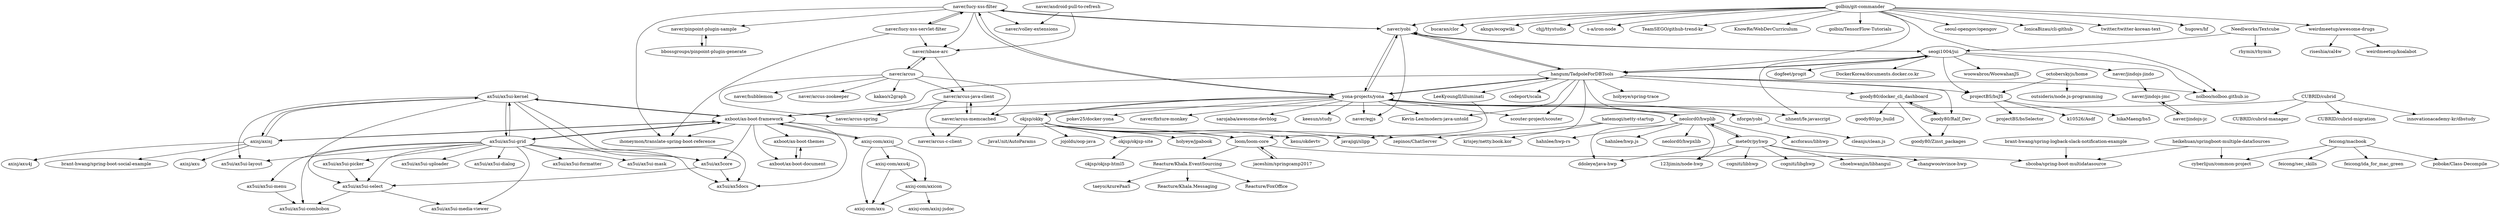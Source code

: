 digraph G {
"ax5ui/ax5ui-kernel" -> "axboot/ax-boot-framework"
"ax5ui/ax5ui-kernel" -> "ax5ui/ax5docs"
"ax5ui/ax5ui-kernel" -> "ax5ui/ax5core"
"ax5ui/ax5ui-kernel" -> "ax5ui/ax5ui-grid"
"ax5ui/ax5ui-kernel" -> "axisj/axisj"
"ax5ui/ax5ui-kernel" -> "ax5ui/ax5ui-select"
"ax5ui/ax5ui-kernel" -> "ax5ui/ax5ui-layout"
"seogi1004/jui" -> "nolboo/nolboo.github.io" ["e"=1]
"seogi1004/jui" -> "projectBS/bsJS"
"seogi1004/jui" -> "naver/yobi"
"seogi1004/jui" -> "dogfeet/progit"
"seogi1004/jui" -> "DockerKorea/documents.docker.co.kr"
"seogi1004/jui" -> "hangum/TadpoleForDBTools"
"seogi1004/jui" -> "nhnent/fe.javascript" ["e"=1]
"seogi1004/jui" -> "woowabros/WoowahanJS" ["e"=1]
"seogi1004/jui" -> "naver/jindojs-jindo"
"ax5ui/ax5ui-grid" -> "ax5ui/ax5core"
"ax5ui/ax5ui-grid" -> "ax5ui/ax5ui-uploader"
"ax5ui/ax5ui-grid" -> "ax5ui/ax5docs"
"ax5ui/ax5ui-grid" -> "ax5ui/ax5ui-kernel"
"ax5ui/ax5ui-grid" -> "ax5ui/ax5ui-dialog"
"ax5ui/ax5ui-grid" -> "ax5ui/ax5ui-combobox"
"ax5ui/ax5ui-grid" -> "ax5ui/ax5ui-select"
"ax5ui/ax5ui-grid" -> "ax5ui/ax5ui-menu"
"ax5ui/ax5ui-grid" -> "ax5ui/ax5ui-formatter"
"ax5ui/ax5ui-grid" -> "ax5ui/ax5ui-picker"
"ax5ui/ax5ui-grid" -> "ax5ui/ax5ui-mask"
"ax5ui/ax5ui-grid" -> "ax5ui/ax5ui-layout"
"ax5ui/ax5ui-grid" -> "axboot/ax-boot-framework"
"ax5ui/ax5ui-grid" -> "ax5ui/ax5ui-media-viewer"
"golbin/git-commander" -> "weirdmeetup/awesome-drugs"
"golbin/git-commander" -> "seoul-opengov/opengov" ["e"=1]
"golbin/git-commander" -> "naver/yobi"
"golbin/git-commander" -> "hangum/TadpoleForDBTools"
"golbin/git-commander" -> "IonicaBizau/cli-github" ["e"=1]
"golbin/git-commander" -> "twitter/twitter-korean-text" ["e"=1]
"golbin/git-commander" -> "hugows/hf"
"golbin/git-commander" -> "nolboo/nolboo.github.io" ["e"=1]
"golbin/git-commander" -> "bucaran/clor" ["e"=1]
"golbin/git-commander" -> "akngs/ecogwiki"
"golbin/git-commander" -> "chjj/ttystudio" ["e"=1]
"golbin/git-commander" -> "s-a/iron-node" ["e"=1]
"golbin/git-commander" -> "TeamSEGO/github-trend-kr"
"golbin/git-commander" -> "KnowRe/WebDevCurriculum" ["e"=1]
"golbin/git-commander" -> "golbin/TensorFlow-Tutorials" ["e"=1]
"neolord0/hwplib" -> "ddoleye/java-hwp"
"neolord0/hwplib" -> "hahnlee/hwp.js" ["e"=1]
"neolord0/hwplib" -> "neolord0/hwpxlib"
"neolord0/hwplib" -> "mete0r/pyhwp"
"neolord0/hwplib" -> "yona-projects/yona"
"neolord0/hwplib" -> "123jimin/node-hwp"
"neolord0/hwplib" -> "accforaus/libhwp"
"neolord0/hwplib" -> "hahnlee/hwp-rs" ["e"=1]
"hangum/TadpoleForDBTools" -> "scouter-project/scouter" ["e"=1]
"hangum/TadpoleForDBTools" -> "holyeye/spring-trace"
"hangum/TadpoleForDBTools" -> "seogi1004/jui"
"hangum/TadpoleForDBTools" -> "axboot/ax-boot-framework"
"hangum/TadpoleForDBTools" -> "javajigi/slipp"
"hangum/TadpoleForDBTools" -> "codeport/scala" ["e"=1]
"hangum/TadpoleForDBTools" -> "yona-projects/yona"
"hangum/TadpoleForDBTools" -> "goody80/docker_cli_dashboard"
"hangum/TadpoleForDBTools" -> "naver/yobi"
"hangum/TadpoleForDBTools" -> "nolboo/nolboo.github.io" ["e"=1]
"hangum/TadpoleForDBTools" -> "goody80/Ralf_Dev"
"hangum/TadpoleForDBTools" -> "projectBS/bsJS"
"hangum/TadpoleForDBTools" -> "Kevin-Lee/modern-java-untold" ["e"=1]
"hangum/TadpoleForDBTools" -> "nforge/yobi"
"hangum/TadpoleForDBTools" -> "LeeKyoungIl/illuminati"
"naver/arcus" -> "naver/arcus-java-client"
"naver/arcus" -> "naver/arcus-memcached"
"naver/arcus" -> "naver/nbase-arc"
"naver/arcus" -> "naver/arcus-spring"
"naver/arcus" -> "naver/hubblemon"
"naver/arcus" -> "naver/arcus-zookeeper"
"naver/arcus" -> "kakao/s2graph" ["e"=1]
"heikehuan/springboot-multiple-dataSources" -> "cyberlijun/common-project"
"heikehuan/springboot-multiple-dataSources" -> "sbcoba/spring-boot-multidatasource"
"nforge/yobi" -> "cleanjs/clean.js"
"naver/arcus-java-client" -> "naver/arcus-memcached"
"naver/arcus-java-client" -> "naver/arcus-spring"
"naver/arcus-java-client" -> "naver/arcus-c-client"
"naver/nbase-arc" -> "naver/arcus"
"naver/nbase-arc" -> "naver/arcus-java-client"
"Needlworks/Textcube" -> "seogi1004/jui"
"Needlworks/Textcube" -> "rhymix/rhymix" ["e"=1]
"naver/arcus-memcached" -> "naver/arcus-java-client"
"naver/arcus-memcached" -> "naver/arcus-c-client"
"naver/lucy-xss-filter" -> "naver/lucy-xss-servlet-filter"
"naver/lucy-xss-filter" -> "naver/nbase-arc"
"naver/lucy-xss-filter" -> "naver/yobi"
"naver/lucy-xss-filter" -> "ihoneymon/translate-spring-boot-reference" ["e"=1]
"naver/lucy-xss-filter" -> "naver/pinpoint-plugin-sample"
"naver/lucy-xss-filter" -> "yona-projects/yona"
"naver/lucy-xss-filter" -> "naver/volley-extensions"
"naver/jindojs-jc" -> "naver/jindojs-jmc"
"bbossgroups/pinpoint-plugin-generate" -> "naver/pinpoint-plugin-sample"
"hatemogi/netty-startup" -> "krisjey/netty.book.kor"
"hatemogi/netty-startup" -> "zepinos/ChatServer"
"okjsp/okky" -> "yona-projects/yona"
"okjsp/okky" -> "JavaUnit/AutoParams" ["e"=1]
"okjsp/okky" -> "jojoldu/oop-java" ["e"=1]
"okjsp/okky" -> "zepinos/ChatServer"
"okjsp/okky" -> "okjsp/okjsp-site"
"okjsp/okky" -> "holyeye/jpabook" ["e"=1]
"okjsp/okky" -> "kenu/okdevtv"
"okjsp/okky" -> "loom/loom-core"
"okjsp/okky" -> "javajigi/slipp"
"feicong/macbook" -> "feicong/sec_skills" ["e"=1]
"feicong/macbook" -> "cyberlijun/common-project"
"feicong/macbook" -> "feicong/ida_for_mac_green"
"feicong/macbook" -> "poboke/Class-Decompile" ["e"=1]
"axisj-com/axicon" -> "axisj-com/axu"
"axisj-com/axicon" -> "axisj-com/axisj-jsdoc"
"yona-projects/yona" -> "naver/yobi"
"yona-projects/yona" -> "pokev25/docker-yona"
"yona-projects/yona" -> "okjsp/okky"
"yona-projects/yona" -> "Kevin-Lee/modern-java-untold" ["e"=1]
"yona-projects/yona" -> "nhnent/fe.javascript" ["e"=1]
"yona-projects/yona" -> "hangum/TadpoleForDBTools"
"yona-projects/yona" -> "scouter-project/scouter" ["e"=1]
"yona-projects/yona" -> "axboot/ax-boot-framework"
"yona-projects/yona" -> "neolord0/hwplib"
"yona-projects/yona" -> "naver/lucy-xss-filter"
"yona-projects/yona" -> "nforge/yobi"
"yona-projects/yona" -> "naver/fixture-monkey" ["e"=1]
"yona-projects/yona" -> "naver/egjs" ["e"=1]
"yona-projects/yona" -> "sarojaba/awesome-devblog" ["e"=1]
"yona-projects/yona" -> "keesun/study" ["e"=1]
"LeeKyoungIl/illuminati" -> "loom/loom-core"
"naver/yobi" -> "yona-projects/yona"
"naver/yobi" -> "seogi1004/jui"
"naver/yobi" -> "naver/lucy-xss-filter"
"naver/yobi" -> "hangum/TadpoleForDBTools"
"naver/yobi" -> "naver/egjs" ["e"=1]
"naver/lucy-xss-servlet-filter" -> "naver/lucy-xss-filter"
"naver/lucy-xss-servlet-filter" -> "naver/nbase-arc"
"naver/lucy-xss-servlet-filter" -> "ihoneymon/translate-spring-boot-reference" ["e"=1]
"naver/android-pull-to-refresh" -> "naver/volley-extensions"
"naver/android-pull-to-refresh" -> "naver/nbase-arc"
"CUBRID/cubrid" -> "CUBRID/cubrid-manager"
"CUBRID/cubrid" -> "CUBRID/cubrid-migration"
"CUBRID/cubrid" -> "naver/arcus-memcached"
"CUBRID/cubrid" -> "innovationacademy-kr/dbstudy" ["e"=1]
"axisj-com/axisj" -> "axisj-com/axu4j"
"axisj-com/axisj" -> "axisj-com/axu"
"axisj-com/axisj" -> "axisj-com/axicon"
"axisj-com/axisj" -> "axboot/ax-boot-framework"
"naver/jindojs-jindo" -> "naver/jindojs-jmc"
"weirdmeetup/awesome-drugs" -> "riseshia/cal4w"
"weirdmeetup/awesome-drugs" -> "weirdmeetup/koalabot"
"brant-hwang/spring-logback-slack-notification-example" -> "sbcoba/spring-boot-multidatasource"
"goody80/docker_cli_dashboard" -> "goody80/Ralf_Dev"
"goody80/docker_cli_dashboard" -> "goody80/Zinst_packages"
"goody80/docker_cli_dashboard" -> "goody80/go_build"
"axisj/axisj" -> "ax5ui/ax5ui-kernel"
"axisj/axisj" -> "axisj/axu4j"
"axisj/axisj" -> "brant-hwang/spring-boot-social-example" ["e"=1]
"axisj/axisj" -> "axboot/ax-boot-framework"
"axisj/axisj" -> "axisj/axu"
"ax5ui/ax5core" -> "ax5ui/ax5docs"
"ax5ui/ax5core" -> "ax5ui/ax5ui-select"
"ax5ui/ax5ui-menu" -> "ax5ui/ax5ui-combobox"
"ax5ui/ax5ui-picker" -> "ax5ui/ax5ui-select"
"ax5ui/ax5ui-select" -> "ax5ui/ax5ui-combobox"
"ax5ui/ax5ui-select" -> "ax5ui/ax5ui-media-viewer"
"goody80/Ralf_Dev" -> "goody80/docker_cli_dashboard"
"goody80/Ralf_Dev" -> "goody80/Zinst_packages"
"Reacture/Khala.EventSourcing" -> "Reacture/Khala.Messaging"
"Reacture/Khala.EventSourcing" -> "Reacture/FoxOffice"
"Reacture/Khala.EventSourcing" -> "taeyo/AzurePaaS"
"jaceshim/springcamp2017" -> "loom/loom-core"
"mete0r/pyhwp" -> "cogniti/libhwp"
"mete0r/pyhwp" -> "ddoleye/java-hwp"
"mete0r/pyhwp" -> "123jimin/node-hwp"
"mete0r/pyhwp" -> "cogniti/libghwp"
"mete0r/pyhwp" -> "choehwanjin/libhangul"
"mete0r/pyhwp" -> "neolord0/hwplib"
"mete0r/pyhwp" -> "changwoo/evince-hwp"
"projectBS/bsJS" -> "projectBS/bsSelector"
"projectBS/bsJS" -> "k10526/Asdf"
"projectBS/bsJS" -> "hikaMaeng/bs5"
"naver/pinpoint-plugin-sample" -> "bbossgroups/pinpoint-plugin-generate"
"axboot/ax-boot-framework" -> "ax5ui/ax5ui-kernel"
"axboot/ax-boot-framework" -> "ax5ui/ax5ui-grid"
"axboot/ax-boot-framework" -> "ax5ui/ax5core"
"axboot/ax-boot-framework" -> "ax5ui/ax5docs"
"axboot/ax-boot-framework" -> "axisj/axisj"
"axboot/ax-boot-framework" -> "loom/loom-core"
"axboot/ax-boot-framework" -> "axboot/ax-boot-document"
"axboot/ax-boot-framework" -> "axisj-com/axisj"
"axboot/ax-boot-framework" -> "axboot/ax-boot-themes"
"axboot/ax-boot-framework" -> "ihoneymon/translate-spring-boot-reference" ["e"=1]
"axisj-com/axu4j" -> "axisj-com/axu"
"axisj-com/axu4j" -> "axisj-com/axicon"
"okjsp/okjsp-site" -> "okjsp/okjsp-html5"
"octoberskyjs/home" -> "projectBS/bsJS"
"octoberskyjs/home" -> "outsideris/node.js-programming"
"loom/loom-core" -> "Reacture/Khala.EventSourcing"
"loom/loom-core" -> "sbcoba/spring-boot-multidatasource"
"loom/loom-core" -> "jaceshim/springcamp2017"
"naver/jindojs-jmc" -> "naver/jindojs-jc"
"axboot/ax-boot-document" -> "axboot/ax-boot-themes"
"axboot/ax-boot-themes" -> "axboot/ax-boot-document"
"ax5ui/ax5ui-kernel" ["l"="43.969,-16.19"]
"axboot/ax-boot-framework" ["l"="43.936,-16.196"]
"ax5ui/ax5docs" ["l"="43.952,-16.178"]
"ax5ui/ax5core" ["l"="43.964,-16.172"]
"ax5ui/ax5ui-grid" ["l"="43.981,-16.168"]
"axisj/axisj" ["l"="43.964,-16.21"]
"ax5ui/ax5ui-select" ["l"="43.99,-16.178"]
"ax5ui/ax5ui-layout" ["l"="43.992,-16.191"]
"seogi1004/jui" ["l"="43.817,-16.282"]
"nolboo/nolboo.github.io" ["l"="45.003,-16.633"]
"projectBS/bsJS" ["l"="43.847,-16.307"]
"naver/yobi" ["l"="43.802,-16.24"]
"dogfeet/progit" ["l"="43.817,-16.31"]
"DockerKorea/documents.docker.co.kr" ["l"="43.787,-16.296"]
"hangum/TadpoleForDBTools" ["l"="43.853,-16.237"]
"nhnent/fe.javascript" ["l"="44.969,-16.602"]
"woowabros/WoowahanJS" ["l"="44.882,-16.572"]
"naver/jindojs-jindo" ["l"="43.812,-16.332"]
"ax5ui/ax5ui-uploader" ["l"="44.01,-16.146"]
"ax5ui/ax5ui-dialog" ["l"="43.992,-16.136"]
"ax5ui/ax5ui-combobox" ["l"="44.005,-16.17"]
"ax5ui/ax5ui-menu" ["l"="44.016,-16.163"]
"ax5ui/ax5ui-formatter" ["l"="43.993,-16.149"]
"ax5ui/ax5ui-picker" ["l"="44.006,-16.182"]
"ax5ui/ax5ui-mask" ["l"="43.977,-16.145"]
"ax5ui/ax5ui-media-viewer" ["l"="44,-16.161"]
"golbin/git-commander" ["l"="43.818,-16.159"]
"weirdmeetup/awesome-drugs" ["l"="43.83,-16.106"]
"seoul-opengov/opengov" ["l"="44.626,-14.892"]
"IonicaBizau/cli-github" ["l"="-38.75,-15.237"]
"twitter/twitter-korean-text" ["l"="44.538,-14.921"]
"hugows/hf" ["l"="43.794,-16.105"]
"bucaran/clor" ["l"="-9.086,-17.591"]
"akngs/ecogwiki" ["l"="43.841,-16.133"]
"chjj/ttystudio" ["l"="-12.127,-20.315"]
"s-a/iron-node" ["l"="27.904,-18.798"]
"TeamSEGO/github-trend-kr" ["l"="43.787,-16.136"]
"KnowRe/WebDevCurriculum" ["l"="44.9,-16.459"]
"golbin/TensorFlow-Tutorials" ["l"="44.629,-14.923"]
"neolord0/hwplib" ["l"="43.759,-16.197"]
"ddoleye/java-hwp" ["l"="43.726,-16.194"]
"hahnlee/hwp.js" ["l"="45.104,-16.775"]
"neolord0/hwpxlib" ["l"="43.759,-16.168"]
"mete0r/pyhwp" ["l"="43.713,-16.172"]
"yona-projects/yona" ["l"="43.825,-16.24"]
"123jimin/node-hwp" ["l"="43.738,-16.173"]
"accforaus/libhwp" ["l"="43.739,-16.212"]
"hahnlee/hwp-rs" ["l"="33.906,-28.413"]
"scouter-project/scouter" ["l"="9.303,21.236"]
"holyeye/spring-trace" ["l"="43.886,-16.226"]
"javajigi/slipp" ["l"="43.881,-16.258"]
"codeport/scala" ["l"="44.586,-14.865"]
"goody80/docker_cli_dashboard" ["l"="43.87,-16.199"]
"goody80/Ralf_Dev" ["l"="43.851,-16.203"]
"Kevin-Lee/modern-java-untold" ["l"="44.702,-16.592"]
"nforge/yobi" ["l"="43.846,-16.264"]
"LeeKyoungIl/illuminati" ["l"="43.916,-16.249"]
"naver/arcus" ["l"="43.639,-16.303"]
"naver/arcus-java-client" ["l"="43.641,-16.325"]
"naver/arcus-memcached" ["l"="43.619,-16.335"]
"naver/nbase-arc" ["l"="43.679,-16.291"]
"naver/arcus-spring" ["l"="43.623,-16.317"]
"naver/hubblemon" ["l"="43.608,-16.286"]
"naver/arcus-zookeeper" ["l"="43.616,-16.301"]
"kakao/s2graph" ["l"="29.585,29.962"]
"heikehuan/springboot-multiple-dataSources" ["l"="44.077,-16.29"]
"cyberlijun/common-project" ["l"="44.115,-16.3"]
"sbcoba/spring-boot-multidatasource" ["l"="44.027,-16.273"]
"cleanjs/clean.js" ["l"="43.858,-16.286"]
"naver/arcus-c-client" ["l"="43.635,-16.344"]
"Needlworks/Textcube" ["l"="43.784,-16.326"]
"rhymix/rhymix" ["l"="45.641,-16.625"]
"naver/lucy-xss-filter" ["l"="43.756,-16.262"]
"naver/lucy-xss-servlet-filter" ["l"="43.722,-16.277"]
"ihoneymon/translate-spring-boot-reference" ["l"="44.57,-16.556"]
"naver/pinpoint-plugin-sample" ["l"="43.739,-16.301"]
"naver/volley-extensions" ["l"="43.707,-16.253"]
"naver/jindojs-jc" ["l"="43.8,-16.378"]
"naver/jindojs-jmc" ["l"="43.804,-16.362"]
"bbossgroups/pinpoint-plugin-generate" ["l"="43.728,-16.322"]
"hatemogi/netty-startup" ["l"="43.949,-16.37"]
"krisjey/netty.book.kor" ["l"="43.962,-16.396"]
"zepinos/ChatServer" ["l"="43.928,-16.331"]
"okjsp/okky" ["l"="43.893,-16.28"]
"JavaUnit/AutoParams" ["l"="44.648,-16.624"]
"jojoldu/oop-java" ["l"="44.734,-16.501"]
"okjsp/okjsp-site" ["l"="43.902,-16.316"]
"holyeye/jpabook" ["l"="44.694,-16.622"]
"kenu/okdevtv" ["l"="43.921,-16.294"]
"loom/loom-core" ["l"="43.958,-16.26"]
"feicong/macbook" ["l"="44.15,-16.31"]
"feicong/sec_skills" ["l"="-19.308,-30.73"]
"feicong/ida_for_mac_green" ["l"="44.182,-16.319"]
"poboke/Class-Decompile" ["l"="-49.297,-0.173"]
"axisj-com/axicon" ["l"="43.928,-16.122"]
"axisj-com/axu" ["l"="43.938,-16.116"]
"axisj-com/axisj-jsdoc" ["l"="43.925,-16.1"]
"pokev25/docker-yona" ["l"="43.802,-16.259"]
"naver/fixture-monkey" ["l"="44.615,-16.609"]
"naver/egjs" ["l"="12.739,-34.065"]
"sarojaba/awesome-devblog" ["l"="44.918,-16.683"]
"keesun/study" ["l"="44.735,-16.628"]
"naver/android-pull-to-refresh" ["l"="43.671,-16.26"]
"CUBRID/cubrid" ["l"="43.584,-16.359"]
"CUBRID/cubrid-manager" ["l"="43.569,-16.378"]
"CUBRID/cubrid-migration" ["l"="43.561,-16.359"]
"innovationacademy-kr/dbstudy" ["l"="43.717,-17.056"]
"axisj-com/axisj" ["l"="43.934,-16.15"]
"axisj-com/axu4j" ["l"="43.949,-16.125"]
"riseshia/cal4w" ["l"="43.826,-16.08"]
"weirdmeetup/koalabot" ["l"="43.845,-16.084"]
"brant-hwang/spring-logback-slack-notification-example" ["l"="44.049,-16.268"]
"goody80/Zinst_packages" ["l"="43.858,-16.183"]
"goody80/go_build" ["l"="43.881,-16.178"]
"axisj/axu4j" ["l"="43.981,-16.227"]
"brant-hwang/spring-boot-social-example" ["l"="44.502,-16.525"]
"axisj/axu" ["l"="43.986,-16.214"]
"Reacture/Khala.EventSourcing" ["l"="43.988,-16.294"]
"Reacture/Khala.Messaging" ["l"="44.008,-16.294"]
"Reacture/FoxOffice" ["l"="43.997,-16.321"]
"taeyo/AzurePaaS" ["l"="44.005,-16.307"]
"jaceshim/springcamp2017" ["l"="43.981,-16.266"]
"cogniti/libhwp" ["l"="43.708,-16.141"]
"cogniti/libghwp" ["l"="43.693,-16.151"]
"choehwanjin/libhangul" ["l"="43.673,-16.16"]
"changwoo/evince-hwp" ["l"="43.689,-16.178"]
"projectBS/bsSelector" ["l"="43.866,-16.323"]
"k10526/Asdf" ["l"="43.851,-16.331"]
"hikaMaeng/bs5" ["l"="43.839,-16.325"]
"axboot/ax-boot-document" ["l"="43.916,-16.187"]
"axboot/ax-boot-themes" ["l"="43.925,-16.177"]
"okjsp/okjsp-html5" ["l"="43.903,-16.339"]
"octoberskyjs/home" ["l"="43.854,-16.358"]
"outsideris/node.js-programming" ["l"="43.857,-16.386"]
}